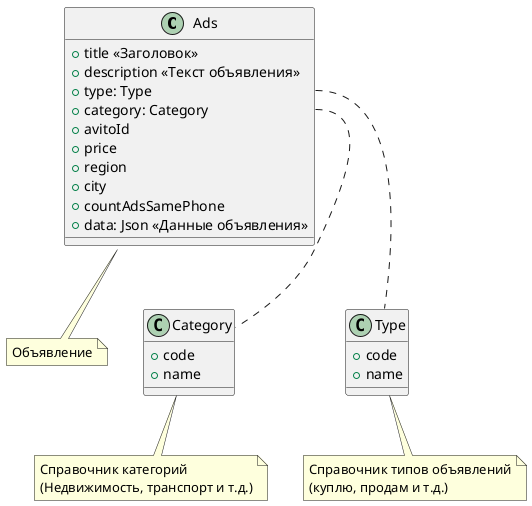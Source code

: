 @startuml model

class Ads{
    + title <<Заголовок>>
    + description <<Текст объявления>>
    + type: Type
    + category: Category
    + avitoId
    + price
    + region
    + city
    + countAdsSamePhone
    + data: Json <<Данные объявления>>
}


note bottom of Ads
  Объявление
end note

class Category{
    + code
    + name
}
Ads::category .. Category


note bottom of Category
  Справочник категорий
  (Недвижимость, транспорт и т.д.)
end note

class Type{
    + code
    + name
}
Ads::type .. Type

note bottom of Type
  Справочник типов объявлений
  (куплю, продам и т.д.)
end note



@enduml
